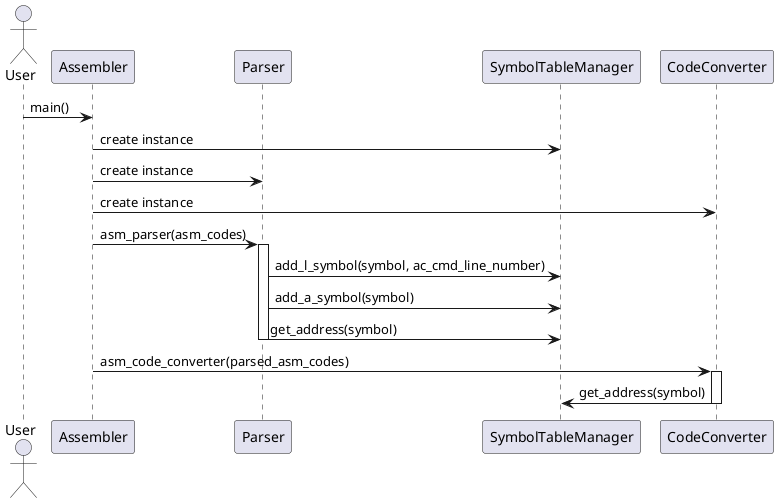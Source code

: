 @startuml

actor User
participant Assembler as A
participant Parser as P
participant SymbolTableManager as STM
participant CodeConverter as CC

User -> A: main()
A -> STM: create instance
A -> P: create instance
A -> CC: create instance

A -> P: asm_parser(asm_codes)
activate P
P -> STM: add_l_symbol(symbol, ac_cmd_line_number)
P -> STM: add_a_symbol(symbol)
P -> STM: get_address(symbol)
deactivate P

A -> CC: asm_code_converter(parsed_asm_codes)
activate CC
CC -> STM: get_address(symbol)
deactivate CC

@enduml
